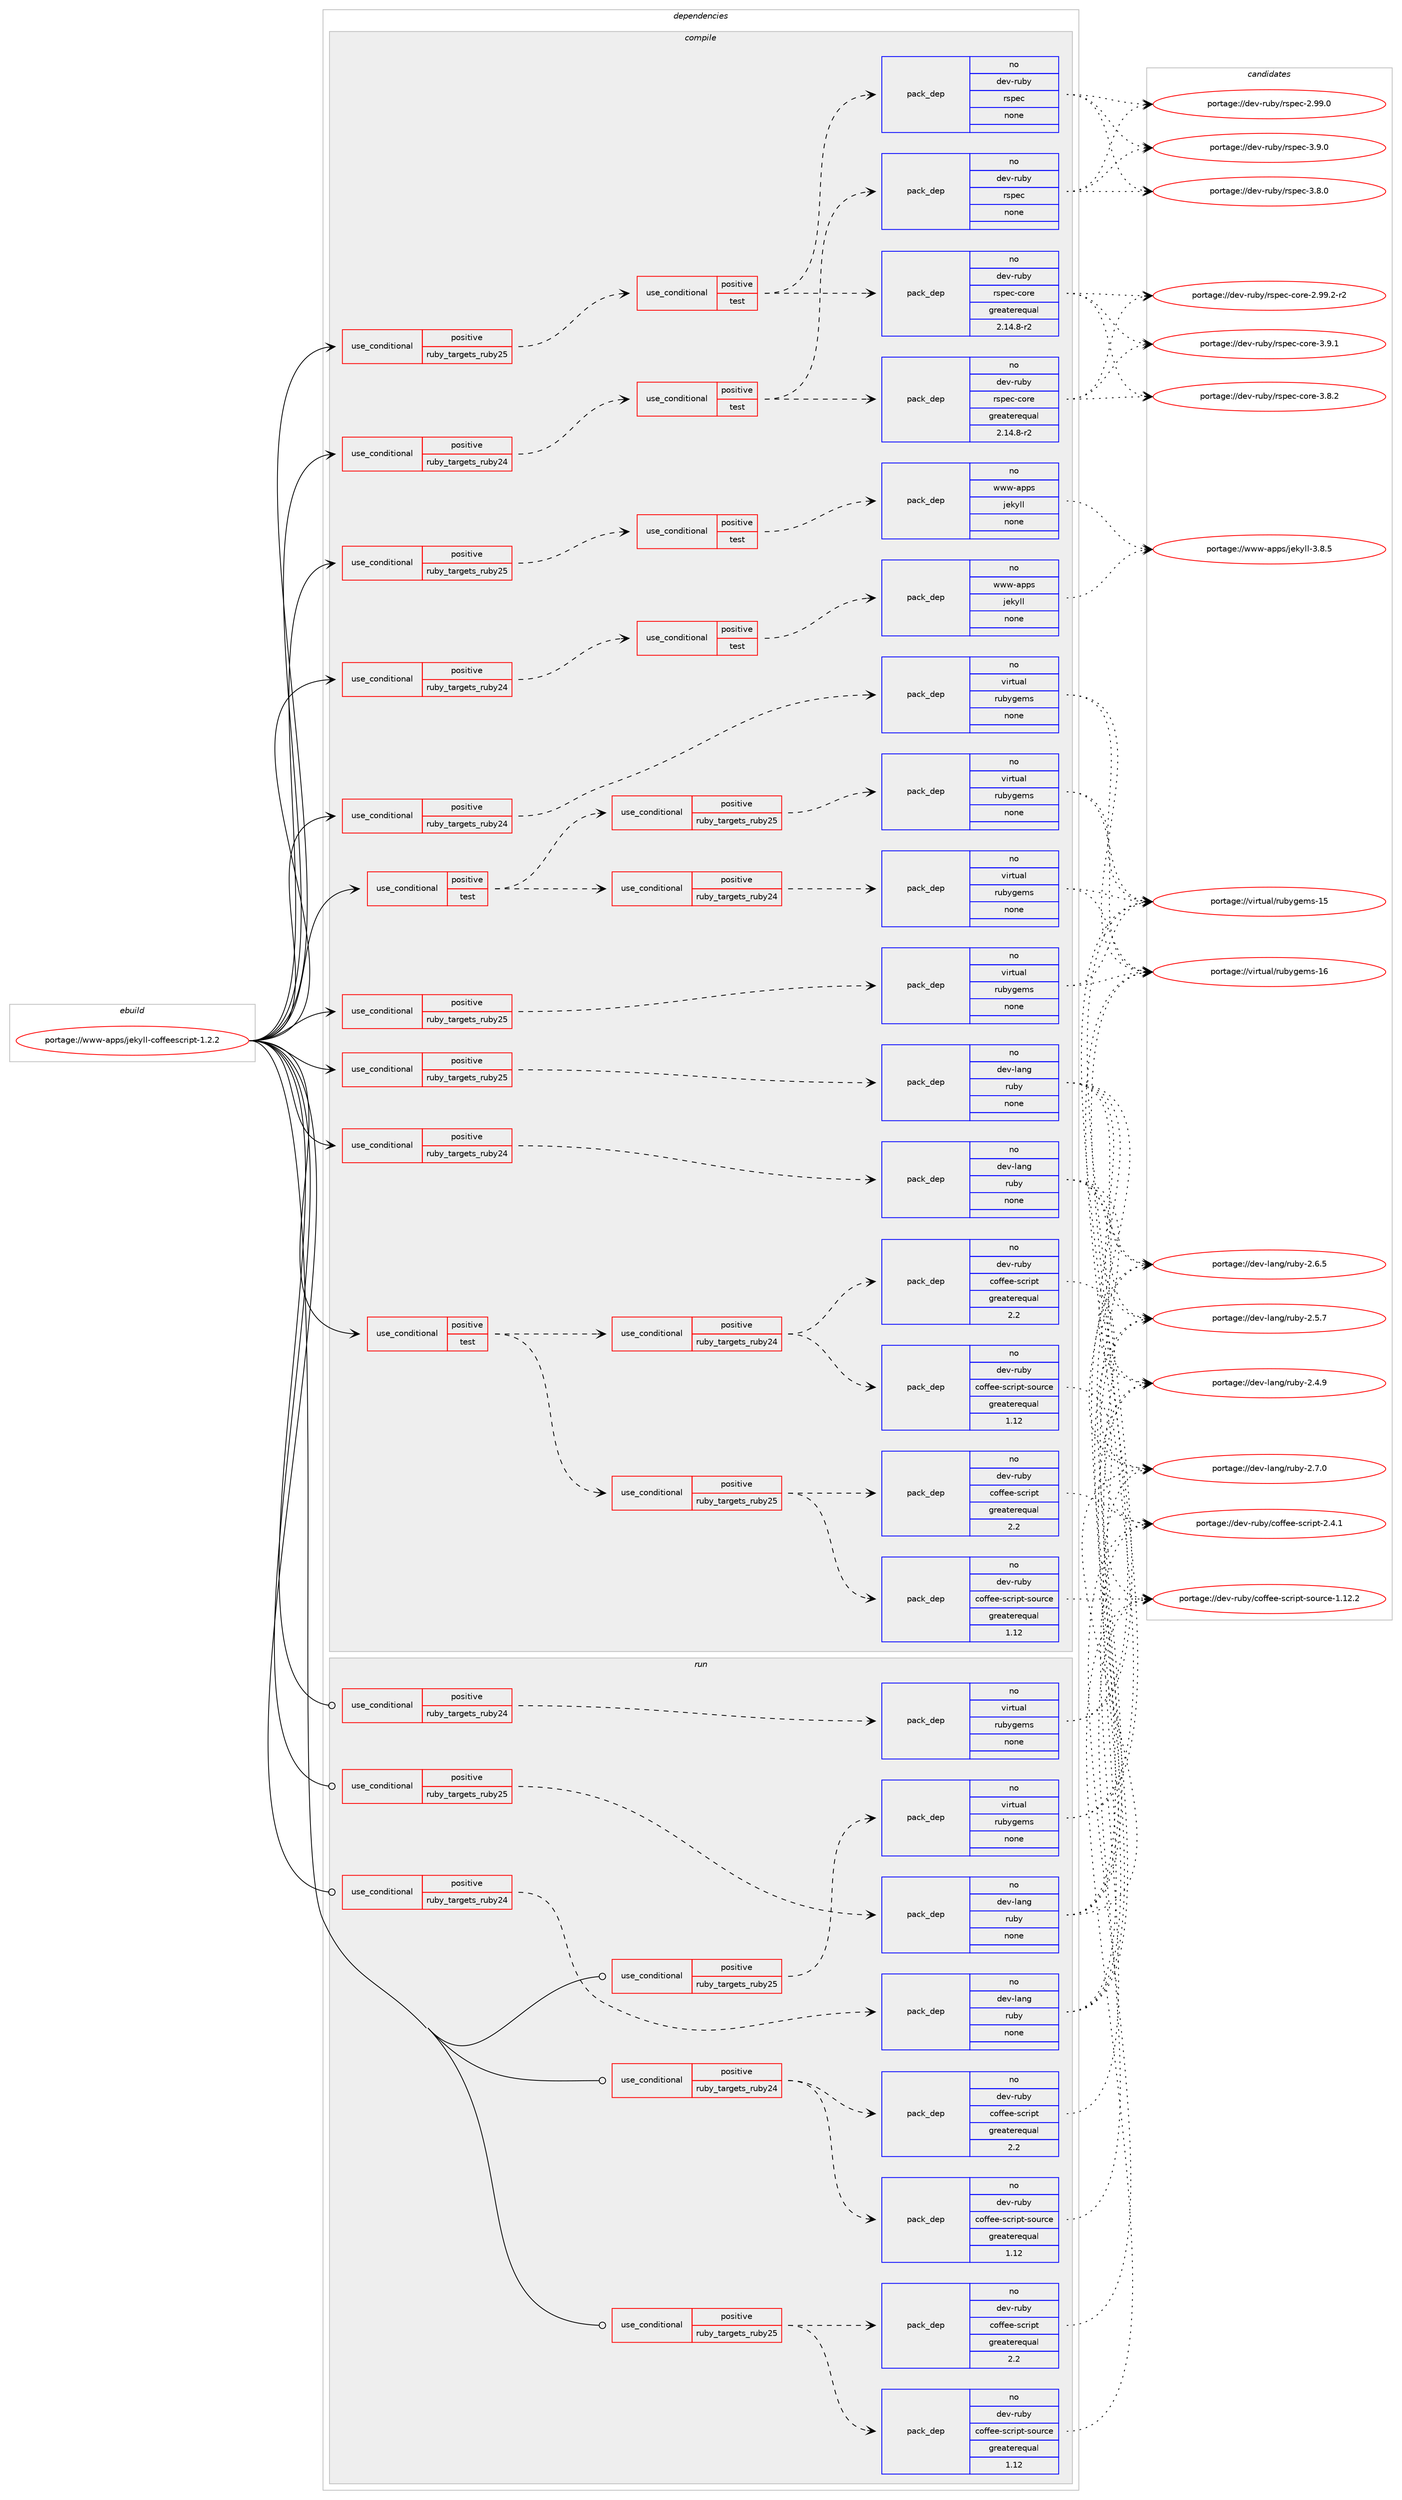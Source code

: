 digraph prolog {

# *************
# Graph options
# *************

newrank=true;
concentrate=true;
compound=true;
graph [rankdir=LR,fontname=Helvetica,fontsize=10,ranksep=1.5];#, ranksep=2.5, nodesep=0.2];
edge  [arrowhead=vee];
node  [fontname=Helvetica,fontsize=10];

# **********
# The ebuild
# **********

subgraph cluster_leftcol {
color=gray;
rank=same;
label=<<i>ebuild</i>>;
id [label="portage://www-apps/jekyll-coffeescript-1.2.2", color=red, width=4, href="../www-apps/jekyll-coffeescript-1.2.2.svg"];
}

# ****************
# The dependencies
# ****************

subgraph cluster_midcol {
color=gray;
label=<<i>dependencies</i>>;
subgraph cluster_compile {
fillcolor="#eeeeee";
style=filled;
label=<<i>compile</i>>;
subgraph cond3511 {
dependency21835 [label=<<TABLE BORDER="0" CELLBORDER="1" CELLSPACING="0" CELLPADDING="4"><TR><TD ROWSPAN="3" CELLPADDING="10">use_conditional</TD></TR><TR><TD>positive</TD></TR><TR><TD>ruby_targets_ruby24</TD></TR></TABLE>>, shape=none, color=red];
subgraph cond3512 {
dependency21836 [label=<<TABLE BORDER="0" CELLBORDER="1" CELLSPACING="0" CELLPADDING="4"><TR><TD ROWSPAN="3" CELLPADDING="10">use_conditional</TD></TR><TR><TD>positive</TD></TR><TR><TD>test</TD></TR></TABLE>>, shape=none, color=red];
subgraph pack17918 {
dependency21837 [label=<<TABLE BORDER="0" CELLBORDER="1" CELLSPACING="0" CELLPADDING="4" WIDTH="220"><TR><TD ROWSPAN="6" CELLPADDING="30">pack_dep</TD></TR><TR><TD WIDTH="110">no</TD></TR><TR><TD>dev-ruby</TD></TR><TR><TD>rspec</TD></TR><TR><TD>none</TD></TR><TR><TD></TD></TR></TABLE>>, shape=none, color=blue];
}
dependency21836:e -> dependency21837:w [weight=20,style="dashed",arrowhead="vee"];
subgraph pack17919 {
dependency21838 [label=<<TABLE BORDER="0" CELLBORDER="1" CELLSPACING="0" CELLPADDING="4" WIDTH="220"><TR><TD ROWSPAN="6" CELLPADDING="30">pack_dep</TD></TR><TR><TD WIDTH="110">no</TD></TR><TR><TD>dev-ruby</TD></TR><TR><TD>rspec-core</TD></TR><TR><TD>greaterequal</TD></TR><TR><TD>2.14.8-r2</TD></TR></TABLE>>, shape=none, color=blue];
}
dependency21836:e -> dependency21838:w [weight=20,style="dashed",arrowhead="vee"];
}
dependency21835:e -> dependency21836:w [weight=20,style="dashed",arrowhead="vee"];
}
id:e -> dependency21835:w [weight=20,style="solid",arrowhead="vee"];
subgraph cond3513 {
dependency21839 [label=<<TABLE BORDER="0" CELLBORDER="1" CELLSPACING="0" CELLPADDING="4"><TR><TD ROWSPAN="3" CELLPADDING="10">use_conditional</TD></TR><TR><TD>positive</TD></TR><TR><TD>ruby_targets_ruby24</TD></TR></TABLE>>, shape=none, color=red];
subgraph cond3514 {
dependency21840 [label=<<TABLE BORDER="0" CELLBORDER="1" CELLSPACING="0" CELLPADDING="4"><TR><TD ROWSPAN="3" CELLPADDING="10">use_conditional</TD></TR><TR><TD>positive</TD></TR><TR><TD>test</TD></TR></TABLE>>, shape=none, color=red];
subgraph pack17920 {
dependency21841 [label=<<TABLE BORDER="0" CELLBORDER="1" CELLSPACING="0" CELLPADDING="4" WIDTH="220"><TR><TD ROWSPAN="6" CELLPADDING="30">pack_dep</TD></TR><TR><TD WIDTH="110">no</TD></TR><TR><TD>www-apps</TD></TR><TR><TD>jekyll</TD></TR><TR><TD>none</TD></TR><TR><TD></TD></TR></TABLE>>, shape=none, color=blue];
}
dependency21840:e -> dependency21841:w [weight=20,style="dashed",arrowhead="vee"];
}
dependency21839:e -> dependency21840:w [weight=20,style="dashed",arrowhead="vee"];
}
id:e -> dependency21839:w [weight=20,style="solid",arrowhead="vee"];
subgraph cond3515 {
dependency21842 [label=<<TABLE BORDER="0" CELLBORDER="1" CELLSPACING="0" CELLPADDING="4"><TR><TD ROWSPAN="3" CELLPADDING="10">use_conditional</TD></TR><TR><TD>positive</TD></TR><TR><TD>ruby_targets_ruby24</TD></TR></TABLE>>, shape=none, color=red];
subgraph pack17921 {
dependency21843 [label=<<TABLE BORDER="0" CELLBORDER="1" CELLSPACING="0" CELLPADDING="4" WIDTH="220"><TR><TD ROWSPAN="6" CELLPADDING="30">pack_dep</TD></TR><TR><TD WIDTH="110">no</TD></TR><TR><TD>dev-lang</TD></TR><TR><TD>ruby</TD></TR><TR><TD>none</TD></TR><TR><TD></TD></TR></TABLE>>, shape=none, color=blue];
}
dependency21842:e -> dependency21843:w [weight=20,style="dashed",arrowhead="vee"];
}
id:e -> dependency21842:w [weight=20,style="solid",arrowhead="vee"];
subgraph cond3516 {
dependency21844 [label=<<TABLE BORDER="0" CELLBORDER="1" CELLSPACING="0" CELLPADDING="4"><TR><TD ROWSPAN="3" CELLPADDING="10">use_conditional</TD></TR><TR><TD>positive</TD></TR><TR><TD>ruby_targets_ruby24</TD></TR></TABLE>>, shape=none, color=red];
subgraph pack17922 {
dependency21845 [label=<<TABLE BORDER="0" CELLBORDER="1" CELLSPACING="0" CELLPADDING="4" WIDTH="220"><TR><TD ROWSPAN="6" CELLPADDING="30">pack_dep</TD></TR><TR><TD WIDTH="110">no</TD></TR><TR><TD>virtual</TD></TR><TR><TD>rubygems</TD></TR><TR><TD>none</TD></TR><TR><TD></TD></TR></TABLE>>, shape=none, color=blue];
}
dependency21844:e -> dependency21845:w [weight=20,style="dashed",arrowhead="vee"];
}
id:e -> dependency21844:w [weight=20,style="solid",arrowhead="vee"];
subgraph cond3517 {
dependency21846 [label=<<TABLE BORDER="0" CELLBORDER="1" CELLSPACING="0" CELLPADDING="4"><TR><TD ROWSPAN="3" CELLPADDING="10">use_conditional</TD></TR><TR><TD>positive</TD></TR><TR><TD>ruby_targets_ruby25</TD></TR></TABLE>>, shape=none, color=red];
subgraph cond3518 {
dependency21847 [label=<<TABLE BORDER="0" CELLBORDER="1" CELLSPACING="0" CELLPADDING="4"><TR><TD ROWSPAN="3" CELLPADDING="10">use_conditional</TD></TR><TR><TD>positive</TD></TR><TR><TD>test</TD></TR></TABLE>>, shape=none, color=red];
subgraph pack17923 {
dependency21848 [label=<<TABLE BORDER="0" CELLBORDER="1" CELLSPACING="0" CELLPADDING="4" WIDTH="220"><TR><TD ROWSPAN="6" CELLPADDING="30">pack_dep</TD></TR><TR><TD WIDTH="110">no</TD></TR><TR><TD>dev-ruby</TD></TR><TR><TD>rspec</TD></TR><TR><TD>none</TD></TR><TR><TD></TD></TR></TABLE>>, shape=none, color=blue];
}
dependency21847:e -> dependency21848:w [weight=20,style="dashed",arrowhead="vee"];
subgraph pack17924 {
dependency21849 [label=<<TABLE BORDER="0" CELLBORDER="1" CELLSPACING="0" CELLPADDING="4" WIDTH="220"><TR><TD ROWSPAN="6" CELLPADDING="30">pack_dep</TD></TR><TR><TD WIDTH="110">no</TD></TR><TR><TD>dev-ruby</TD></TR><TR><TD>rspec-core</TD></TR><TR><TD>greaterequal</TD></TR><TR><TD>2.14.8-r2</TD></TR></TABLE>>, shape=none, color=blue];
}
dependency21847:e -> dependency21849:w [weight=20,style="dashed",arrowhead="vee"];
}
dependency21846:e -> dependency21847:w [weight=20,style="dashed",arrowhead="vee"];
}
id:e -> dependency21846:w [weight=20,style="solid",arrowhead="vee"];
subgraph cond3519 {
dependency21850 [label=<<TABLE BORDER="0" CELLBORDER="1" CELLSPACING="0" CELLPADDING="4"><TR><TD ROWSPAN="3" CELLPADDING="10">use_conditional</TD></TR><TR><TD>positive</TD></TR><TR><TD>ruby_targets_ruby25</TD></TR></TABLE>>, shape=none, color=red];
subgraph cond3520 {
dependency21851 [label=<<TABLE BORDER="0" CELLBORDER="1" CELLSPACING="0" CELLPADDING="4"><TR><TD ROWSPAN="3" CELLPADDING="10">use_conditional</TD></TR><TR><TD>positive</TD></TR><TR><TD>test</TD></TR></TABLE>>, shape=none, color=red];
subgraph pack17925 {
dependency21852 [label=<<TABLE BORDER="0" CELLBORDER="1" CELLSPACING="0" CELLPADDING="4" WIDTH="220"><TR><TD ROWSPAN="6" CELLPADDING="30">pack_dep</TD></TR><TR><TD WIDTH="110">no</TD></TR><TR><TD>www-apps</TD></TR><TR><TD>jekyll</TD></TR><TR><TD>none</TD></TR><TR><TD></TD></TR></TABLE>>, shape=none, color=blue];
}
dependency21851:e -> dependency21852:w [weight=20,style="dashed",arrowhead="vee"];
}
dependency21850:e -> dependency21851:w [weight=20,style="dashed",arrowhead="vee"];
}
id:e -> dependency21850:w [weight=20,style="solid",arrowhead="vee"];
subgraph cond3521 {
dependency21853 [label=<<TABLE BORDER="0" CELLBORDER="1" CELLSPACING="0" CELLPADDING="4"><TR><TD ROWSPAN="3" CELLPADDING="10">use_conditional</TD></TR><TR><TD>positive</TD></TR><TR><TD>ruby_targets_ruby25</TD></TR></TABLE>>, shape=none, color=red];
subgraph pack17926 {
dependency21854 [label=<<TABLE BORDER="0" CELLBORDER="1" CELLSPACING="0" CELLPADDING="4" WIDTH="220"><TR><TD ROWSPAN="6" CELLPADDING="30">pack_dep</TD></TR><TR><TD WIDTH="110">no</TD></TR><TR><TD>dev-lang</TD></TR><TR><TD>ruby</TD></TR><TR><TD>none</TD></TR><TR><TD></TD></TR></TABLE>>, shape=none, color=blue];
}
dependency21853:e -> dependency21854:w [weight=20,style="dashed",arrowhead="vee"];
}
id:e -> dependency21853:w [weight=20,style="solid",arrowhead="vee"];
subgraph cond3522 {
dependency21855 [label=<<TABLE BORDER="0" CELLBORDER="1" CELLSPACING="0" CELLPADDING="4"><TR><TD ROWSPAN="3" CELLPADDING="10">use_conditional</TD></TR><TR><TD>positive</TD></TR><TR><TD>ruby_targets_ruby25</TD></TR></TABLE>>, shape=none, color=red];
subgraph pack17927 {
dependency21856 [label=<<TABLE BORDER="0" CELLBORDER="1" CELLSPACING="0" CELLPADDING="4" WIDTH="220"><TR><TD ROWSPAN="6" CELLPADDING="30">pack_dep</TD></TR><TR><TD WIDTH="110">no</TD></TR><TR><TD>virtual</TD></TR><TR><TD>rubygems</TD></TR><TR><TD>none</TD></TR><TR><TD></TD></TR></TABLE>>, shape=none, color=blue];
}
dependency21855:e -> dependency21856:w [weight=20,style="dashed",arrowhead="vee"];
}
id:e -> dependency21855:w [weight=20,style="solid",arrowhead="vee"];
subgraph cond3523 {
dependency21857 [label=<<TABLE BORDER="0" CELLBORDER="1" CELLSPACING="0" CELLPADDING="4"><TR><TD ROWSPAN="3" CELLPADDING="10">use_conditional</TD></TR><TR><TD>positive</TD></TR><TR><TD>test</TD></TR></TABLE>>, shape=none, color=red];
subgraph cond3524 {
dependency21858 [label=<<TABLE BORDER="0" CELLBORDER="1" CELLSPACING="0" CELLPADDING="4"><TR><TD ROWSPAN="3" CELLPADDING="10">use_conditional</TD></TR><TR><TD>positive</TD></TR><TR><TD>ruby_targets_ruby24</TD></TR></TABLE>>, shape=none, color=red];
subgraph pack17928 {
dependency21859 [label=<<TABLE BORDER="0" CELLBORDER="1" CELLSPACING="0" CELLPADDING="4" WIDTH="220"><TR><TD ROWSPAN="6" CELLPADDING="30">pack_dep</TD></TR><TR><TD WIDTH="110">no</TD></TR><TR><TD>dev-ruby</TD></TR><TR><TD>coffee-script</TD></TR><TR><TD>greaterequal</TD></TR><TR><TD>2.2</TD></TR></TABLE>>, shape=none, color=blue];
}
dependency21858:e -> dependency21859:w [weight=20,style="dashed",arrowhead="vee"];
subgraph pack17929 {
dependency21860 [label=<<TABLE BORDER="0" CELLBORDER="1" CELLSPACING="0" CELLPADDING="4" WIDTH="220"><TR><TD ROWSPAN="6" CELLPADDING="30">pack_dep</TD></TR><TR><TD WIDTH="110">no</TD></TR><TR><TD>dev-ruby</TD></TR><TR><TD>coffee-script-source</TD></TR><TR><TD>greaterequal</TD></TR><TR><TD>1.12</TD></TR></TABLE>>, shape=none, color=blue];
}
dependency21858:e -> dependency21860:w [weight=20,style="dashed",arrowhead="vee"];
}
dependency21857:e -> dependency21858:w [weight=20,style="dashed",arrowhead="vee"];
subgraph cond3525 {
dependency21861 [label=<<TABLE BORDER="0" CELLBORDER="1" CELLSPACING="0" CELLPADDING="4"><TR><TD ROWSPAN="3" CELLPADDING="10">use_conditional</TD></TR><TR><TD>positive</TD></TR><TR><TD>ruby_targets_ruby25</TD></TR></TABLE>>, shape=none, color=red];
subgraph pack17930 {
dependency21862 [label=<<TABLE BORDER="0" CELLBORDER="1" CELLSPACING="0" CELLPADDING="4" WIDTH="220"><TR><TD ROWSPAN="6" CELLPADDING="30">pack_dep</TD></TR><TR><TD WIDTH="110">no</TD></TR><TR><TD>dev-ruby</TD></TR><TR><TD>coffee-script</TD></TR><TR><TD>greaterequal</TD></TR><TR><TD>2.2</TD></TR></TABLE>>, shape=none, color=blue];
}
dependency21861:e -> dependency21862:w [weight=20,style="dashed",arrowhead="vee"];
subgraph pack17931 {
dependency21863 [label=<<TABLE BORDER="0" CELLBORDER="1" CELLSPACING="0" CELLPADDING="4" WIDTH="220"><TR><TD ROWSPAN="6" CELLPADDING="30">pack_dep</TD></TR><TR><TD WIDTH="110">no</TD></TR><TR><TD>dev-ruby</TD></TR><TR><TD>coffee-script-source</TD></TR><TR><TD>greaterequal</TD></TR><TR><TD>1.12</TD></TR></TABLE>>, shape=none, color=blue];
}
dependency21861:e -> dependency21863:w [weight=20,style="dashed",arrowhead="vee"];
}
dependency21857:e -> dependency21861:w [weight=20,style="dashed",arrowhead="vee"];
}
id:e -> dependency21857:w [weight=20,style="solid",arrowhead="vee"];
subgraph cond3526 {
dependency21864 [label=<<TABLE BORDER="0" CELLBORDER="1" CELLSPACING="0" CELLPADDING="4"><TR><TD ROWSPAN="3" CELLPADDING="10">use_conditional</TD></TR><TR><TD>positive</TD></TR><TR><TD>test</TD></TR></TABLE>>, shape=none, color=red];
subgraph cond3527 {
dependency21865 [label=<<TABLE BORDER="0" CELLBORDER="1" CELLSPACING="0" CELLPADDING="4"><TR><TD ROWSPAN="3" CELLPADDING="10">use_conditional</TD></TR><TR><TD>positive</TD></TR><TR><TD>ruby_targets_ruby24</TD></TR></TABLE>>, shape=none, color=red];
subgraph pack17932 {
dependency21866 [label=<<TABLE BORDER="0" CELLBORDER="1" CELLSPACING="0" CELLPADDING="4" WIDTH="220"><TR><TD ROWSPAN="6" CELLPADDING="30">pack_dep</TD></TR><TR><TD WIDTH="110">no</TD></TR><TR><TD>virtual</TD></TR><TR><TD>rubygems</TD></TR><TR><TD>none</TD></TR><TR><TD></TD></TR></TABLE>>, shape=none, color=blue];
}
dependency21865:e -> dependency21866:w [weight=20,style="dashed",arrowhead="vee"];
}
dependency21864:e -> dependency21865:w [weight=20,style="dashed",arrowhead="vee"];
subgraph cond3528 {
dependency21867 [label=<<TABLE BORDER="0" CELLBORDER="1" CELLSPACING="0" CELLPADDING="4"><TR><TD ROWSPAN="3" CELLPADDING="10">use_conditional</TD></TR><TR><TD>positive</TD></TR><TR><TD>ruby_targets_ruby25</TD></TR></TABLE>>, shape=none, color=red];
subgraph pack17933 {
dependency21868 [label=<<TABLE BORDER="0" CELLBORDER="1" CELLSPACING="0" CELLPADDING="4" WIDTH="220"><TR><TD ROWSPAN="6" CELLPADDING="30">pack_dep</TD></TR><TR><TD WIDTH="110">no</TD></TR><TR><TD>virtual</TD></TR><TR><TD>rubygems</TD></TR><TR><TD>none</TD></TR><TR><TD></TD></TR></TABLE>>, shape=none, color=blue];
}
dependency21867:e -> dependency21868:w [weight=20,style="dashed",arrowhead="vee"];
}
dependency21864:e -> dependency21867:w [weight=20,style="dashed",arrowhead="vee"];
}
id:e -> dependency21864:w [weight=20,style="solid",arrowhead="vee"];
}
subgraph cluster_compileandrun {
fillcolor="#eeeeee";
style=filled;
label=<<i>compile and run</i>>;
}
subgraph cluster_run {
fillcolor="#eeeeee";
style=filled;
label=<<i>run</i>>;
subgraph cond3529 {
dependency21869 [label=<<TABLE BORDER="0" CELLBORDER="1" CELLSPACING="0" CELLPADDING="4"><TR><TD ROWSPAN="3" CELLPADDING="10">use_conditional</TD></TR><TR><TD>positive</TD></TR><TR><TD>ruby_targets_ruby24</TD></TR></TABLE>>, shape=none, color=red];
subgraph pack17934 {
dependency21870 [label=<<TABLE BORDER="0" CELLBORDER="1" CELLSPACING="0" CELLPADDING="4" WIDTH="220"><TR><TD ROWSPAN="6" CELLPADDING="30">pack_dep</TD></TR><TR><TD WIDTH="110">no</TD></TR><TR><TD>dev-lang</TD></TR><TR><TD>ruby</TD></TR><TR><TD>none</TD></TR><TR><TD></TD></TR></TABLE>>, shape=none, color=blue];
}
dependency21869:e -> dependency21870:w [weight=20,style="dashed",arrowhead="vee"];
}
id:e -> dependency21869:w [weight=20,style="solid",arrowhead="odot"];
subgraph cond3530 {
dependency21871 [label=<<TABLE BORDER="0" CELLBORDER="1" CELLSPACING="0" CELLPADDING="4"><TR><TD ROWSPAN="3" CELLPADDING="10">use_conditional</TD></TR><TR><TD>positive</TD></TR><TR><TD>ruby_targets_ruby24</TD></TR></TABLE>>, shape=none, color=red];
subgraph pack17935 {
dependency21872 [label=<<TABLE BORDER="0" CELLBORDER="1" CELLSPACING="0" CELLPADDING="4" WIDTH="220"><TR><TD ROWSPAN="6" CELLPADDING="30">pack_dep</TD></TR><TR><TD WIDTH="110">no</TD></TR><TR><TD>dev-ruby</TD></TR><TR><TD>coffee-script</TD></TR><TR><TD>greaterequal</TD></TR><TR><TD>2.2</TD></TR></TABLE>>, shape=none, color=blue];
}
dependency21871:e -> dependency21872:w [weight=20,style="dashed",arrowhead="vee"];
subgraph pack17936 {
dependency21873 [label=<<TABLE BORDER="0" CELLBORDER="1" CELLSPACING="0" CELLPADDING="4" WIDTH="220"><TR><TD ROWSPAN="6" CELLPADDING="30">pack_dep</TD></TR><TR><TD WIDTH="110">no</TD></TR><TR><TD>dev-ruby</TD></TR><TR><TD>coffee-script-source</TD></TR><TR><TD>greaterequal</TD></TR><TR><TD>1.12</TD></TR></TABLE>>, shape=none, color=blue];
}
dependency21871:e -> dependency21873:w [weight=20,style="dashed",arrowhead="vee"];
}
id:e -> dependency21871:w [weight=20,style="solid",arrowhead="odot"];
subgraph cond3531 {
dependency21874 [label=<<TABLE BORDER="0" CELLBORDER="1" CELLSPACING="0" CELLPADDING="4"><TR><TD ROWSPAN="3" CELLPADDING="10">use_conditional</TD></TR><TR><TD>positive</TD></TR><TR><TD>ruby_targets_ruby24</TD></TR></TABLE>>, shape=none, color=red];
subgraph pack17937 {
dependency21875 [label=<<TABLE BORDER="0" CELLBORDER="1" CELLSPACING="0" CELLPADDING="4" WIDTH="220"><TR><TD ROWSPAN="6" CELLPADDING="30">pack_dep</TD></TR><TR><TD WIDTH="110">no</TD></TR><TR><TD>virtual</TD></TR><TR><TD>rubygems</TD></TR><TR><TD>none</TD></TR><TR><TD></TD></TR></TABLE>>, shape=none, color=blue];
}
dependency21874:e -> dependency21875:w [weight=20,style="dashed",arrowhead="vee"];
}
id:e -> dependency21874:w [weight=20,style="solid",arrowhead="odot"];
subgraph cond3532 {
dependency21876 [label=<<TABLE BORDER="0" CELLBORDER="1" CELLSPACING="0" CELLPADDING="4"><TR><TD ROWSPAN="3" CELLPADDING="10">use_conditional</TD></TR><TR><TD>positive</TD></TR><TR><TD>ruby_targets_ruby25</TD></TR></TABLE>>, shape=none, color=red];
subgraph pack17938 {
dependency21877 [label=<<TABLE BORDER="0" CELLBORDER="1" CELLSPACING="0" CELLPADDING="4" WIDTH="220"><TR><TD ROWSPAN="6" CELLPADDING="30">pack_dep</TD></TR><TR><TD WIDTH="110">no</TD></TR><TR><TD>dev-lang</TD></TR><TR><TD>ruby</TD></TR><TR><TD>none</TD></TR><TR><TD></TD></TR></TABLE>>, shape=none, color=blue];
}
dependency21876:e -> dependency21877:w [weight=20,style="dashed",arrowhead="vee"];
}
id:e -> dependency21876:w [weight=20,style="solid",arrowhead="odot"];
subgraph cond3533 {
dependency21878 [label=<<TABLE BORDER="0" CELLBORDER="1" CELLSPACING="0" CELLPADDING="4"><TR><TD ROWSPAN="3" CELLPADDING="10">use_conditional</TD></TR><TR><TD>positive</TD></TR><TR><TD>ruby_targets_ruby25</TD></TR></TABLE>>, shape=none, color=red];
subgraph pack17939 {
dependency21879 [label=<<TABLE BORDER="0" CELLBORDER="1" CELLSPACING="0" CELLPADDING="4" WIDTH="220"><TR><TD ROWSPAN="6" CELLPADDING="30">pack_dep</TD></TR><TR><TD WIDTH="110">no</TD></TR><TR><TD>dev-ruby</TD></TR><TR><TD>coffee-script</TD></TR><TR><TD>greaterequal</TD></TR><TR><TD>2.2</TD></TR></TABLE>>, shape=none, color=blue];
}
dependency21878:e -> dependency21879:w [weight=20,style="dashed",arrowhead="vee"];
subgraph pack17940 {
dependency21880 [label=<<TABLE BORDER="0" CELLBORDER="1" CELLSPACING="0" CELLPADDING="4" WIDTH="220"><TR><TD ROWSPAN="6" CELLPADDING="30">pack_dep</TD></TR><TR><TD WIDTH="110">no</TD></TR><TR><TD>dev-ruby</TD></TR><TR><TD>coffee-script-source</TD></TR><TR><TD>greaterequal</TD></TR><TR><TD>1.12</TD></TR></TABLE>>, shape=none, color=blue];
}
dependency21878:e -> dependency21880:w [weight=20,style="dashed",arrowhead="vee"];
}
id:e -> dependency21878:w [weight=20,style="solid",arrowhead="odot"];
subgraph cond3534 {
dependency21881 [label=<<TABLE BORDER="0" CELLBORDER="1" CELLSPACING="0" CELLPADDING="4"><TR><TD ROWSPAN="3" CELLPADDING="10">use_conditional</TD></TR><TR><TD>positive</TD></TR><TR><TD>ruby_targets_ruby25</TD></TR></TABLE>>, shape=none, color=red];
subgraph pack17941 {
dependency21882 [label=<<TABLE BORDER="0" CELLBORDER="1" CELLSPACING="0" CELLPADDING="4" WIDTH="220"><TR><TD ROWSPAN="6" CELLPADDING="30">pack_dep</TD></TR><TR><TD WIDTH="110">no</TD></TR><TR><TD>virtual</TD></TR><TR><TD>rubygems</TD></TR><TR><TD>none</TD></TR><TR><TD></TD></TR></TABLE>>, shape=none, color=blue];
}
dependency21881:e -> dependency21882:w [weight=20,style="dashed",arrowhead="vee"];
}
id:e -> dependency21881:w [weight=20,style="solid",arrowhead="odot"];
}
}

# **************
# The candidates
# **************

subgraph cluster_choices {
rank=same;
color=gray;
label=<<i>candidates</i>>;

subgraph choice17918 {
color=black;
nodesep=1;
choice10010111845114117981214711411511210199455146574648 [label="portage://dev-ruby/rspec-3.9.0", color=red, width=4,href="../dev-ruby/rspec-3.9.0.svg"];
choice10010111845114117981214711411511210199455146564648 [label="portage://dev-ruby/rspec-3.8.0", color=red, width=4,href="../dev-ruby/rspec-3.8.0.svg"];
choice1001011184511411798121471141151121019945504657574648 [label="portage://dev-ruby/rspec-2.99.0", color=red, width=4,href="../dev-ruby/rspec-2.99.0.svg"];
dependency21837:e -> choice10010111845114117981214711411511210199455146574648:w [style=dotted,weight="100"];
dependency21837:e -> choice10010111845114117981214711411511210199455146564648:w [style=dotted,weight="100"];
dependency21837:e -> choice1001011184511411798121471141151121019945504657574648:w [style=dotted,weight="100"];
}
subgraph choice17919 {
color=black;
nodesep=1;
choice100101118451141179812147114115112101994599111114101455146574649 [label="portage://dev-ruby/rspec-core-3.9.1", color=red, width=4,href="../dev-ruby/rspec-core-3.9.1.svg"];
choice100101118451141179812147114115112101994599111114101455146564650 [label="portage://dev-ruby/rspec-core-3.8.2", color=red, width=4,href="../dev-ruby/rspec-core-3.8.2.svg"];
choice100101118451141179812147114115112101994599111114101455046575746504511450 [label="portage://dev-ruby/rspec-core-2.99.2-r2", color=red, width=4,href="../dev-ruby/rspec-core-2.99.2-r2.svg"];
dependency21838:e -> choice100101118451141179812147114115112101994599111114101455146574649:w [style=dotted,weight="100"];
dependency21838:e -> choice100101118451141179812147114115112101994599111114101455146564650:w [style=dotted,weight="100"];
dependency21838:e -> choice100101118451141179812147114115112101994599111114101455046575746504511450:w [style=dotted,weight="100"];
}
subgraph choice17920 {
color=black;
nodesep=1;
choice119119119459711211211547106101107121108108455146564653 [label="portage://www-apps/jekyll-3.8.5", color=red, width=4,href="../www-apps/jekyll-3.8.5.svg"];
dependency21841:e -> choice119119119459711211211547106101107121108108455146564653:w [style=dotted,weight="100"];
}
subgraph choice17921 {
color=black;
nodesep=1;
choice10010111845108971101034711411798121455046554648 [label="portage://dev-lang/ruby-2.7.0", color=red, width=4,href="../dev-lang/ruby-2.7.0.svg"];
choice10010111845108971101034711411798121455046544653 [label="portage://dev-lang/ruby-2.6.5", color=red, width=4,href="../dev-lang/ruby-2.6.5.svg"];
choice10010111845108971101034711411798121455046534655 [label="portage://dev-lang/ruby-2.5.7", color=red, width=4,href="../dev-lang/ruby-2.5.7.svg"];
choice10010111845108971101034711411798121455046524657 [label="portage://dev-lang/ruby-2.4.9", color=red, width=4,href="../dev-lang/ruby-2.4.9.svg"];
dependency21843:e -> choice10010111845108971101034711411798121455046554648:w [style=dotted,weight="100"];
dependency21843:e -> choice10010111845108971101034711411798121455046544653:w [style=dotted,weight="100"];
dependency21843:e -> choice10010111845108971101034711411798121455046534655:w [style=dotted,weight="100"];
dependency21843:e -> choice10010111845108971101034711411798121455046524657:w [style=dotted,weight="100"];
}
subgraph choice17922 {
color=black;
nodesep=1;
choice118105114116117971084711411798121103101109115454954 [label="portage://virtual/rubygems-16", color=red, width=4,href="../virtual/rubygems-16.svg"];
choice118105114116117971084711411798121103101109115454953 [label="portage://virtual/rubygems-15", color=red, width=4,href="../virtual/rubygems-15.svg"];
dependency21845:e -> choice118105114116117971084711411798121103101109115454954:w [style=dotted,weight="100"];
dependency21845:e -> choice118105114116117971084711411798121103101109115454953:w [style=dotted,weight="100"];
}
subgraph choice17923 {
color=black;
nodesep=1;
choice10010111845114117981214711411511210199455146574648 [label="portage://dev-ruby/rspec-3.9.0", color=red, width=4,href="../dev-ruby/rspec-3.9.0.svg"];
choice10010111845114117981214711411511210199455146564648 [label="portage://dev-ruby/rspec-3.8.0", color=red, width=4,href="../dev-ruby/rspec-3.8.0.svg"];
choice1001011184511411798121471141151121019945504657574648 [label="portage://dev-ruby/rspec-2.99.0", color=red, width=4,href="../dev-ruby/rspec-2.99.0.svg"];
dependency21848:e -> choice10010111845114117981214711411511210199455146574648:w [style=dotted,weight="100"];
dependency21848:e -> choice10010111845114117981214711411511210199455146564648:w [style=dotted,weight="100"];
dependency21848:e -> choice1001011184511411798121471141151121019945504657574648:w [style=dotted,weight="100"];
}
subgraph choice17924 {
color=black;
nodesep=1;
choice100101118451141179812147114115112101994599111114101455146574649 [label="portage://dev-ruby/rspec-core-3.9.1", color=red, width=4,href="../dev-ruby/rspec-core-3.9.1.svg"];
choice100101118451141179812147114115112101994599111114101455146564650 [label="portage://dev-ruby/rspec-core-3.8.2", color=red, width=4,href="../dev-ruby/rspec-core-3.8.2.svg"];
choice100101118451141179812147114115112101994599111114101455046575746504511450 [label="portage://dev-ruby/rspec-core-2.99.2-r2", color=red, width=4,href="../dev-ruby/rspec-core-2.99.2-r2.svg"];
dependency21849:e -> choice100101118451141179812147114115112101994599111114101455146574649:w [style=dotted,weight="100"];
dependency21849:e -> choice100101118451141179812147114115112101994599111114101455146564650:w [style=dotted,weight="100"];
dependency21849:e -> choice100101118451141179812147114115112101994599111114101455046575746504511450:w [style=dotted,weight="100"];
}
subgraph choice17925 {
color=black;
nodesep=1;
choice119119119459711211211547106101107121108108455146564653 [label="portage://www-apps/jekyll-3.8.5", color=red, width=4,href="../www-apps/jekyll-3.8.5.svg"];
dependency21852:e -> choice119119119459711211211547106101107121108108455146564653:w [style=dotted,weight="100"];
}
subgraph choice17926 {
color=black;
nodesep=1;
choice10010111845108971101034711411798121455046554648 [label="portage://dev-lang/ruby-2.7.0", color=red, width=4,href="../dev-lang/ruby-2.7.0.svg"];
choice10010111845108971101034711411798121455046544653 [label="portage://dev-lang/ruby-2.6.5", color=red, width=4,href="../dev-lang/ruby-2.6.5.svg"];
choice10010111845108971101034711411798121455046534655 [label="portage://dev-lang/ruby-2.5.7", color=red, width=4,href="../dev-lang/ruby-2.5.7.svg"];
choice10010111845108971101034711411798121455046524657 [label="portage://dev-lang/ruby-2.4.9", color=red, width=4,href="../dev-lang/ruby-2.4.9.svg"];
dependency21854:e -> choice10010111845108971101034711411798121455046554648:w [style=dotted,weight="100"];
dependency21854:e -> choice10010111845108971101034711411798121455046544653:w [style=dotted,weight="100"];
dependency21854:e -> choice10010111845108971101034711411798121455046534655:w [style=dotted,weight="100"];
dependency21854:e -> choice10010111845108971101034711411798121455046524657:w [style=dotted,weight="100"];
}
subgraph choice17927 {
color=black;
nodesep=1;
choice118105114116117971084711411798121103101109115454954 [label="portage://virtual/rubygems-16", color=red, width=4,href="../virtual/rubygems-16.svg"];
choice118105114116117971084711411798121103101109115454953 [label="portage://virtual/rubygems-15", color=red, width=4,href="../virtual/rubygems-15.svg"];
dependency21856:e -> choice118105114116117971084711411798121103101109115454954:w [style=dotted,weight="100"];
dependency21856:e -> choice118105114116117971084711411798121103101109115454953:w [style=dotted,weight="100"];
}
subgraph choice17928 {
color=black;
nodesep=1;
choice100101118451141179812147991111021021011014511599114105112116455046524649 [label="portage://dev-ruby/coffee-script-2.4.1", color=red, width=4,href="../dev-ruby/coffee-script-2.4.1.svg"];
dependency21859:e -> choice100101118451141179812147991111021021011014511599114105112116455046524649:w [style=dotted,weight="100"];
}
subgraph choice17929 {
color=black;
nodesep=1;
choice100101118451141179812147991111021021011014511599114105112116451151111171149910145494649504650 [label="portage://dev-ruby/coffee-script-source-1.12.2", color=red, width=4,href="../dev-ruby/coffee-script-source-1.12.2.svg"];
dependency21860:e -> choice100101118451141179812147991111021021011014511599114105112116451151111171149910145494649504650:w [style=dotted,weight="100"];
}
subgraph choice17930 {
color=black;
nodesep=1;
choice100101118451141179812147991111021021011014511599114105112116455046524649 [label="portage://dev-ruby/coffee-script-2.4.1", color=red, width=4,href="../dev-ruby/coffee-script-2.4.1.svg"];
dependency21862:e -> choice100101118451141179812147991111021021011014511599114105112116455046524649:w [style=dotted,weight="100"];
}
subgraph choice17931 {
color=black;
nodesep=1;
choice100101118451141179812147991111021021011014511599114105112116451151111171149910145494649504650 [label="portage://dev-ruby/coffee-script-source-1.12.2", color=red, width=4,href="../dev-ruby/coffee-script-source-1.12.2.svg"];
dependency21863:e -> choice100101118451141179812147991111021021011014511599114105112116451151111171149910145494649504650:w [style=dotted,weight="100"];
}
subgraph choice17932 {
color=black;
nodesep=1;
choice118105114116117971084711411798121103101109115454954 [label="portage://virtual/rubygems-16", color=red, width=4,href="../virtual/rubygems-16.svg"];
choice118105114116117971084711411798121103101109115454953 [label="portage://virtual/rubygems-15", color=red, width=4,href="../virtual/rubygems-15.svg"];
dependency21866:e -> choice118105114116117971084711411798121103101109115454954:w [style=dotted,weight="100"];
dependency21866:e -> choice118105114116117971084711411798121103101109115454953:w [style=dotted,weight="100"];
}
subgraph choice17933 {
color=black;
nodesep=1;
choice118105114116117971084711411798121103101109115454954 [label="portage://virtual/rubygems-16", color=red, width=4,href="../virtual/rubygems-16.svg"];
choice118105114116117971084711411798121103101109115454953 [label="portage://virtual/rubygems-15", color=red, width=4,href="../virtual/rubygems-15.svg"];
dependency21868:e -> choice118105114116117971084711411798121103101109115454954:w [style=dotted,weight="100"];
dependency21868:e -> choice118105114116117971084711411798121103101109115454953:w [style=dotted,weight="100"];
}
subgraph choice17934 {
color=black;
nodesep=1;
choice10010111845108971101034711411798121455046554648 [label="portage://dev-lang/ruby-2.7.0", color=red, width=4,href="../dev-lang/ruby-2.7.0.svg"];
choice10010111845108971101034711411798121455046544653 [label="portage://dev-lang/ruby-2.6.5", color=red, width=4,href="../dev-lang/ruby-2.6.5.svg"];
choice10010111845108971101034711411798121455046534655 [label="portage://dev-lang/ruby-2.5.7", color=red, width=4,href="../dev-lang/ruby-2.5.7.svg"];
choice10010111845108971101034711411798121455046524657 [label="portage://dev-lang/ruby-2.4.9", color=red, width=4,href="../dev-lang/ruby-2.4.9.svg"];
dependency21870:e -> choice10010111845108971101034711411798121455046554648:w [style=dotted,weight="100"];
dependency21870:e -> choice10010111845108971101034711411798121455046544653:w [style=dotted,weight="100"];
dependency21870:e -> choice10010111845108971101034711411798121455046534655:w [style=dotted,weight="100"];
dependency21870:e -> choice10010111845108971101034711411798121455046524657:w [style=dotted,weight="100"];
}
subgraph choice17935 {
color=black;
nodesep=1;
choice100101118451141179812147991111021021011014511599114105112116455046524649 [label="portage://dev-ruby/coffee-script-2.4.1", color=red, width=4,href="../dev-ruby/coffee-script-2.4.1.svg"];
dependency21872:e -> choice100101118451141179812147991111021021011014511599114105112116455046524649:w [style=dotted,weight="100"];
}
subgraph choice17936 {
color=black;
nodesep=1;
choice100101118451141179812147991111021021011014511599114105112116451151111171149910145494649504650 [label="portage://dev-ruby/coffee-script-source-1.12.2", color=red, width=4,href="../dev-ruby/coffee-script-source-1.12.2.svg"];
dependency21873:e -> choice100101118451141179812147991111021021011014511599114105112116451151111171149910145494649504650:w [style=dotted,weight="100"];
}
subgraph choice17937 {
color=black;
nodesep=1;
choice118105114116117971084711411798121103101109115454954 [label="portage://virtual/rubygems-16", color=red, width=4,href="../virtual/rubygems-16.svg"];
choice118105114116117971084711411798121103101109115454953 [label="portage://virtual/rubygems-15", color=red, width=4,href="../virtual/rubygems-15.svg"];
dependency21875:e -> choice118105114116117971084711411798121103101109115454954:w [style=dotted,weight="100"];
dependency21875:e -> choice118105114116117971084711411798121103101109115454953:w [style=dotted,weight="100"];
}
subgraph choice17938 {
color=black;
nodesep=1;
choice10010111845108971101034711411798121455046554648 [label="portage://dev-lang/ruby-2.7.0", color=red, width=4,href="../dev-lang/ruby-2.7.0.svg"];
choice10010111845108971101034711411798121455046544653 [label="portage://dev-lang/ruby-2.6.5", color=red, width=4,href="../dev-lang/ruby-2.6.5.svg"];
choice10010111845108971101034711411798121455046534655 [label="portage://dev-lang/ruby-2.5.7", color=red, width=4,href="../dev-lang/ruby-2.5.7.svg"];
choice10010111845108971101034711411798121455046524657 [label="portage://dev-lang/ruby-2.4.9", color=red, width=4,href="../dev-lang/ruby-2.4.9.svg"];
dependency21877:e -> choice10010111845108971101034711411798121455046554648:w [style=dotted,weight="100"];
dependency21877:e -> choice10010111845108971101034711411798121455046544653:w [style=dotted,weight="100"];
dependency21877:e -> choice10010111845108971101034711411798121455046534655:w [style=dotted,weight="100"];
dependency21877:e -> choice10010111845108971101034711411798121455046524657:w [style=dotted,weight="100"];
}
subgraph choice17939 {
color=black;
nodesep=1;
choice100101118451141179812147991111021021011014511599114105112116455046524649 [label="portage://dev-ruby/coffee-script-2.4.1", color=red, width=4,href="../dev-ruby/coffee-script-2.4.1.svg"];
dependency21879:e -> choice100101118451141179812147991111021021011014511599114105112116455046524649:w [style=dotted,weight="100"];
}
subgraph choice17940 {
color=black;
nodesep=1;
choice100101118451141179812147991111021021011014511599114105112116451151111171149910145494649504650 [label="portage://dev-ruby/coffee-script-source-1.12.2", color=red, width=4,href="../dev-ruby/coffee-script-source-1.12.2.svg"];
dependency21880:e -> choice100101118451141179812147991111021021011014511599114105112116451151111171149910145494649504650:w [style=dotted,weight="100"];
}
subgraph choice17941 {
color=black;
nodesep=1;
choice118105114116117971084711411798121103101109115454954 [label="portage://virtual/rubygems-16", color=red, width=4,href="../virtual/rubygems-16.svg"];
choice118105114116117971084711411798121103101109115454953 [label="portage://virtual/rubygems-15", color=red, width=4,href="../virtual/rubygems-15.svg"];
dependency21882:e -> choice118105114116117971084711411798121103101109115454954:w [style=dotted,weight="100"];
dependency21882:e -> choice118105114116117971084711411798121103101109115454953:w [style=dotted,weight="100"];
}
}

}
